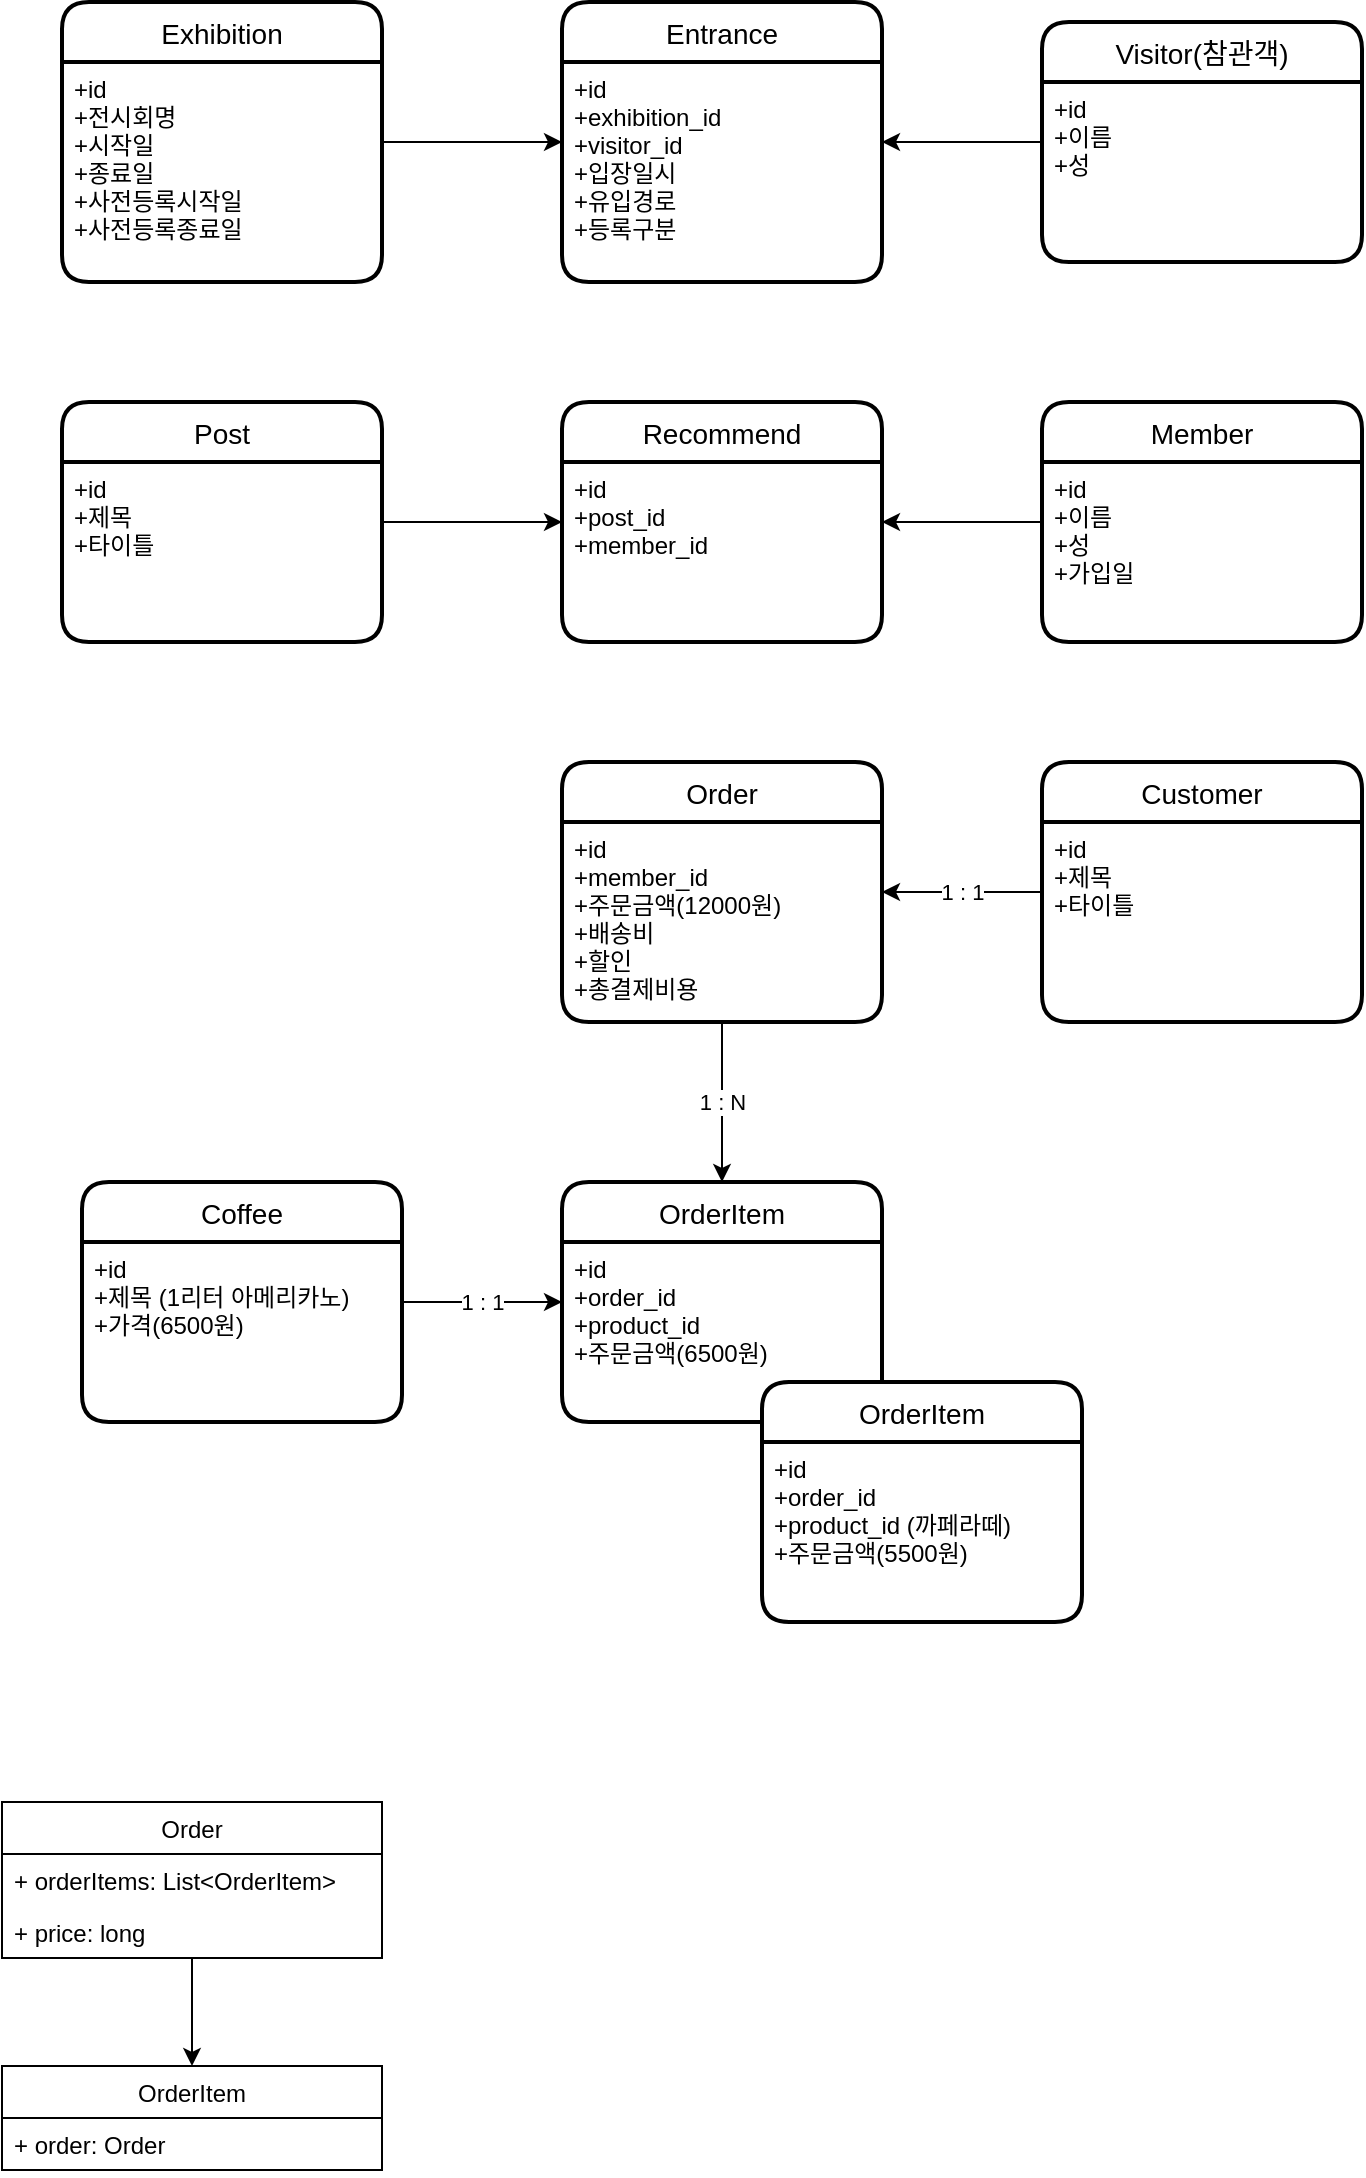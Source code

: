 <mxfile version="13.6.5" type="github">
  <diagram id="nobor_LUOsg049POnIwr" name="Page-1">
    <mxGraphModel dx="1038" dy="548" grid="1" gridSize="10" guides="1" tooltips="1" connect="1" arrows="1" fold="1" page="1" pageScale="1" pageWidth="827" pageHeight="1169" math="0" shadow="0">
      <root>
        <mxCell id="0" />
        <mxCell id="1" parent="0" />
        <mxCell id="jAn-nTrb9Mvr7AarnYnv-17" style="edgeStyle=orthogonalEdgeStyle;rounded=0;orthogonalLoop=1;jettySize=auto;html=1;" edge="1" parent="1" source="jAn-nTrb9Mvr7AarnYnv-12" target="jAn-nTrb9Mvr7AarnYnv-14">
          <mxGeometry relative="1" as="geometry" />
        </mxCell>
        <mxCell id="jAn-nTrb9Mvr7AarnYnv-16" value="" style="edgeStyle=orthogonalEdgeStyle;rounded=0;orthogonalLoop=1;jettySize=auto;html=1;" edge="1" parent="1" source="jAn-nTrb9Mvr7AarnYnv-10" target="jAn-nTrb9Mvr7AarnYnv-14">
          <mxGeometry relative="1" as="geometry" />
        </mxCell>
        <mxCell id="jAn-nTrb9Mvr7AarnYnv-26" value="1 : 1" style="edgeStyle=orthogonalEdgeStyle;rounded=0;orthogonalLoop=1;jettySize=auto;html=1;" edge="1" parent="1" source="jAn-nTrb9Mvr7AarnYnv-20" target="jAn-nTrb9Mvr7AarnYnv-24">
          <mxGeometry relative="1" as="geometry" />
        </mxCell>
        <mxCell id="jAn-nTrb9Mvr7AarnYnv-20" value="Customer" style="swimlane;childLayout=stackLayout;horizontal=1;startSize=30;horizontalStack=0;rounded=1;fontSize=14;fontStyle=0;strokeWidth=2;resizeParent=0;resizeLast=1;shadow=0;dashed=0;align=center;" vertex="1" parent="1">
          <mxGeometry x="600" y="400" width="160" height="130" as="geometry" />
        </mxCell>
        <mxCell id="jAn-nTrb9Mvr7AarnYnv-21" value="+id&#xa;+제목&#xa;+타이틀&#xa;" style="align=left;strokeColor=none;fillColor=none;spacingLeft=4;fontSize=12;verticalAlign=top;resizable=0;rotatable=0;part=1;" vertex="1" parent="jAn-nTrb9Mvr7AarnYnv-20">
          <mxGeometry y="30" width="160" height="100" as="geometry" />
        </mxCell>
        <mxCell id="jAn-nTrb9Mvr7AarnYnv-32" value="1 : N" style="edgeStyle=orthogonalEdgeStyle;rounded=0;orthogonalLoop=1;jettySize=auto;html=1;" edge="1" parent="1" source="jAn-nTrb9Mvr7AarnYnv-24" target="jAn-nTrb9Mvr7AarnYnv-30">
          <mxGeometry relative="1" as="geometry" />
        </mxCell>
        <mxCell id="jAn-nTrb9Mvr7AarnYnv-24" value="Order" style="swimlane;childLayout=stackLayout;horizontal=1;startSize=30;horizontalStack=0;rounded=1;fontSize=14;fontStyle=0;strokeWidth=2;resizeParent=0;resizeLast=1;shadow=0;dashed=0;align=center;" vertex="1" parent="1">
          <mxGeometry x="360" y="400" width="160" height="130" as="geometry" />
        </mxCell>
        <mxCell id="jAn-nTrb9Mvr7AarnYnv-25" value="+id&#xa;+member_id&#xa;+주문금액(12000원)&#xa;+배송비&#xa;+할인&#xa;+총결제비용" style="align=left;strokeColor=none;fillColor=none;spacingLeft=4;fontSize=12;verticalAlign=top;resizable=0;rotatable=0;part=1;" vertex="1" parent="jAn-nTrb9Mvr7AarnYnv-24">
          <mxGeometry y="30" width="160" height="100" as="geometry" />
        </mxCell>
        <mxCell id="jAn-nTrb9Mvr7AarnYnv-44" value="Exhibition" style="swimlane;childLayout=stackLayout;horizontal=1;startSize=30;horizontalStack=0;rounded=1;fontSize=14;fontStyle=0;strokeWidth=2;resizeParent=0;resizeLast=1;shadow=0;dashed=0;align=center;" vertex="1" parent="1">
          <mxGeometry x="110" y="20" width="160" height="140" as="geometry" />
        </mxCell>
        <mxCell id="jAn-nTrb9Mvr7AarnYnv-45" value="+id&#xa;+전시회명&#xa;+시작일&#xa;+종료일&#xa;+사전등록시작일&#xa;+사전등록종료일&#xa;" style="align=left;strokeColor=none;fillColor=none;spacingLeft=4;fontSize=12;verticalAlign=top;resizable=0;rotatable=0;part=1;" vertex="1" parent="jAn-nTrb9Mvr7AarnYnv-44">
          <mxGeometry y="30" width="160" height="110" as="geometry" />
        </mxCell>
        <mxCell id="jAn-nTrb9Mvr7AarnYnv-49" value="Entrance" style="swimlane;childLayout=stackLayout;horizontal=1;startSize=30;horizontalStack=0;rounded=1;fontSize=14;fontStyle=0;strokeWidth=2;resizeParent=0;resizeLast=1;shadow=0;dashed=0;align=center;" vertex="1" parent="1">
          <mxGeometry x="360" y="20" width="160" height="140" as="geometry" />
        </mxCell>
        <mxCell id="jAn-nTrb9Mvr7AarnYnv-50" value="+id&#xa;+exhibition_id&#xa;+visitor_id&#xa;+입장일시&#xa;+유입경로&#xa;+등록구분" style="align=left;strokeColor=none;fillColor=none;spacingLeft=4;fontSize=12;verticalAlign=top;resizable=0;rotatable=0;part=1;" vertex="1" parent="jAn-nTrb9Mvr7AarnYnv-49">
          <mxGeometry y="30" width="160" height="110" as="geometry" />
        </mxCell>
        <mxCell id="jAn-nTrb9Mvr7AarnYnv-47" value="Visitor(참관객)" style="swimlane;childLayout=stackLayout;horizontal=1;startSize=30;horizontalStack=0;rounded=1;fontSize=14;fontStyle=0;strokeWidth=2;resizeParent=0;resizeLast=1;shadow=0;dashed=0;align=center;" vertex="1" parent="1">
          <mxGeometry x="600" y="30" width="160" height="120" as="geometry" />
        </mxCell>
        <mxCell id="jAn-nTrb9Mvr7AarnYnv-48" value="+id&#xa;+이름&#xa;+성&#xa;" style="align=left;strokeColor=none;fillColor=none;spacingLeft=4;fontSize=12;verticalAlign=top;resizable=0;rotatable=0;part=1;" vertex="1" parent="jAn-nTrb9Mvr7AarnYnv-47">
          <mxGeometry y="30" width="160" height="90" as="geometry" />
        </mxCell>
        <mxCell id="jAn-nTrb9Mvr7AarnYnv-30" value="OrderItem" style="swimlane;childLayout=stackLayout;horizontal=1;startSize=30;horizontalStack=0;rounded=1;fontSize=14;fontStyle=0;strokeWidth=2;resizeParent=0;resizeLast=1;shadow=0;dashed=0;align=center;" vertex="1" parent="1">
          <mxGeometry x="360" y="610" width="160" height="120" as="geometry" />
        </mxCell>
        <mxCell id="jAn-nTrb9Mvr7AarnYnv-31" value="+id&#xa;+order_id&#xa;+product_id&#xa;+주문금액(6500원)&#xa;" style="align=left;strokeColor=none;fillColor=none;spacingLeft=4;fontSize=12;verticalAlign=top;resizable=0;rotatable=0;part=1;" vertex="1" parent="jAn-nTrb9Mvr7AarnYnv-30">
          <mxGeometry y="30" width="160" height="90" as="geometry" />
        </mxCell>
        <mxCell id="jAn-nTrb9Mvr7AarnYnv-33" value="1 : 1" style="edgeStyle=orthogonalEdgeStyle;rounded=0;orthogonalLoop=1;jettySize=auto;html=1;" edge="1" parent="1" source="jAn-nTrb9Mvr7AarnYnv-22" target="jAn-nTrb9Mvr7AarnYnv-30">
          <mxGeometry relative="1" as="geometry" />
        </mxCell>
        <mxCell id="jAn-nTrb9Mvr7AarnYnv-22" value="Coffee" style="swimlane;childLayout=stackLayout;horizontal=1;startSize=30;horizontalStack=0;rounded=1;fontSize=14;fontStyle=0;strokeWidth=2;resizeParent=0;resizeLast=1;shadow=0;dashed=0;align=center;" vertex="1" parent="1">
          <mxGeometry x="120" y="610" width="160" height="120" as="geometry" />
        </mxCell>
        <mxCell id="jAn-nTrb9Mvr7AarnYnv-23" value="+id&#xa;+제목 (1리터 아메리카노)&#xa;+가격(6500원)" style="align=left;strokeColor=none;fillColor=none;spacingLeft=4;fontSize=12;verticalAlign=top;resizable=0;rotatable=0;part=1;" vertex="1" parent="jAn-nTrb9Mvr7AarnYnv-22">
          <mxGeometry y="30" width="160" height="90" as="geometry" />
        </mxCell>
        <mxCell id="jAn-nTrb9Mvr7AarnYnv-40" value="" style="edgeStyle=orthogonalEdgeStyle;rounded=0;orthogonalLoop=1;jettySize=auto;html=1;" edge="1" parent="1" source="jAn-nTrb9Mvr7AarnYnv-34" target="jAn-nTrb9Mvr7AarnYnv-38">
          <mxGeometry relative="1" as="geometry" />
        </mxCell>
        <mxCell id="jAn-nTrb9Mvr7AarnYnv-12" value="Post" style="swimlane;childLayout=stackLayout;horizontal=1;startSize=30;horizontalStack=0;rounded=1;fontSize=14;fontStyle=0;strokeWidth=2;resizeParent=0;resizeLast=1;shadow=0;dashed=0;align=center;" vertex="1" parent="1">
          <mxGeometry x="110" y="220" width="160" height="120" as="geometry" />
        </mxCell>
        <mxCell id="jAn-nTrb9Mvr7AarnYnv-13" value="+id&#xa;+제목&#xa;+타이틀&#xa;" style="align=left;strokeColor=none;fillColor=none;spacingLeft=4;fontSize=12;verticalAlign=top;resizable=0;rotatable=0;part=1;" vertex="1" parent="jAn-nTrb9Mvr7AarnYnv-12">
          <mxGeometry y="30" width="160" height="90" as="geometry" />
        </mxCell>
        <mxCell id="jAn-nTrb9Mvr7AarnYnv-10" value="Member" style="swimlane;childLayout=stackLayout;horizontal=1;startSize=30;horizontalStack=0;rounded=1;fontSize=14;fontStyle=0;strokeWidth=2;resizeParent=0;resizeLast=1;shadow=0;dashed=0;align=center;" vertex="1" parent="1">
          <mxGeometry x="600" y="220" width="160" height="120" as="geometry" />
        </mxCell>
        <mxCell id="jAn-nTrb9Mvr7AarnYnv-11" value="+id&#xa;+이름&#xa;+성&#xa;+가입일&#xa;" style="align=left;strokeColor=none;fillColor=none;spacingLeft=4;fontSize=12;verticalAlign=top;resizable=0;rotatable=0;part=1;" vertex="1" parent="jAn-nTrb9Mvr7AarnYnv-10">
          <mxGeometry y="30" width="160" height="90" as="geometry" />
        </mxCell>
        <mxCell id="jAn-nTrb9Mvr7AarnYnv-14" value="Recommend" style="swimlane;childLayout=stackLayout;horizontal=1;startSize=30;horizontalStack=0;rounded=1;fontSize=14;fontStyle=0;strokeWidth=2;resizeParent=0;resizeLast=1;shadow=0;dashed=0;align=center;" vertex="1" parent="1">
          <mxGeometry x="360" y="220" width="160" height="120" as="geometry" />
        </mxCell>
        <mxCell id="jAn-nTrb9Mvr7AarnYnv-15" value="+id&#xa;+post_id&#xa;+member_id&#xa;" style="align=left;strokeColor=none;fillColor=none;spacingLeft=4;fontSize=12;verticalAlign=top;resizable=0;rotatable=0;part=1;" vertex="1" parent="jAn-nTrb9Mvr7AarnYnv-14">
          <mxGeometry y="30" width="160" height="90" as="geometry" />
        </mxCell>
        <mxCell id="jAn-nTrb9Mvr7AarnYnv-43" style="edgeStyle=orthogonalEdgeStyle;rounded=0;orthogonalLoop=1;jettySize=auto;html=1;" edge="1" parent="1" source="jAn-nTrb9Mvr7AarnYnv-44" target="jAn-nTrb9Mvr7AarnYnv-49">
          <mxGeometry relative="1" as="geometry" />
        </mxCell>
        <mxCell id="jAn-nTrb9Mvr7AarnYnv-46" value="" style="edgeStyle=orthogonalEdgeStyle;rounded=0;orthogonalLoop=1;jettySize=auto;html=1;" edge="1" parent="1" source="jAn-nTrb9Mvr7AarnYnv-47" target="jAn-nTrb9Mvr7AarnYnv-49">
          <mxGeometry relative="1" as="geometry" />
        </mxCell>
        <mxCell id="jAn-nTrb9Mvr7AarnYnv-41" value="OrderItem" style="swimlane;childLayout=stackLayout;horizontal=1;startSize=30;horizontalStack=0;rounded=1;fontSize=14;fontStyle=0;strokeWidth=2;resizeParent=0;resizeLast=1;shadow=0;dashed=0;align=center;" vertex="1" parent="1">
          <mxGeometry x="460" y="710" width="160" height="120" as="geometry" />
        </mxCell>
        <mxCell id="jAn-nTrb9Mvr7AarnYnv-42" value="+id&#xa;+order_id&#xa;+product_id (까페라떼)&#xa;+주문금액(5500원)&#xa;" style="align=left;strokeColor=none;fillColor=none;spacingLeft=4;fontSize=12;verticalAlign=top;resizable=0;rotatable=0;part=1;" vertex="1" parent="jAn-nTrb9Mvr7AarnYnv-41">
          <mxGeometry y="30" width="160" height="90" as="geometry" />
        </mxCell>
        <mxCell id="jAn-nTrb9Mvr7AarnYnv-34" value="Order" style="swimlane;fontStyle=0;childLayout=stackLayout;horizontal=1;startSize=26;fillColor=none;horizontalStack=0;resizeParent=1;resizeParentMax=0;resizeLast=0;collapsible=1;marginBottom=0;" vertex="1" parent="1">
          <mxGeometry x="80" y="920" width="190" height="78" as="geometry" />
        </mxCell>
        <mxCell id="jAn-nTrb9Mvr7AarnYnv-36" value="+ orderItems: List&lt;OrderItem&gt;" style="text;strokeColor=none;fillColor=none;align=left;verticalAlign=top;spacingLeft=4;spacingRight=4;overflow=hidden;rotatable=0;points=[[0,0.5],[1,0.5]];portConstraint=eastwest;" vertex="1" parent="jAn-nTrb9Mvr7AarnYnv-34">
          <mxGeometry y="26" width="190" height="26" as="geometry" />
        </mxCell>
        <mxCell id="jAn-nTrb9Mvr7AarnYnv-51" value="+ price: long" style="text;strokeColor=none;fillColor=none;align=left;verticalAlign=top;spacingLeft=4;spacingRight=4;overflow=hidden;rotatable=0;points=[[0,0.5],[1,0.5]];portConstraint=eastwest;" vertex="1" parent="jAn-nTrb9Mvr7AarnYnv-34">
          <mxGeometry y="52" width="190" height="26" as="geometry" />
        </mxCell>
        <mxCell id="jAn-nTrb9Mvr7AarnYnv-38" value="OrderItem" style="swimlane;fontStyle=0;childLayout=stackLayout;horizontal=1;startSize=26;fillColor=none;horizontalStack=0;resizeParent=1;resizeParentMax=0;resizeLast=0;collapsible=1;marginBottom=0;" vertex="1" parent="1">
          <mxGeometry x="80" y="1052" width="190" height="52" as="geometry" />
        </mxCell>
        <mxCell id="jAn-nTrb9Mvr7AarnYnv-39" value="+ order: Order" style="text;strokeColor=none;fillColor=none;align=left;verticalAlign=top;spacingLeft=4;spacingRight=4;overflow=hidden;rotatable=0;points=[[0,0.5],[1,0.5]];portConstraint=eastwest;" vertex="1" parent="jAn-nTrb9Mvr7AarnYnv-38">
          <mxGeometry y="26" width="190" height="26" as="geometry" />
        </mxCell>
      </root>
    </mxGraphModel>
  </diagram>
</mxfile>
